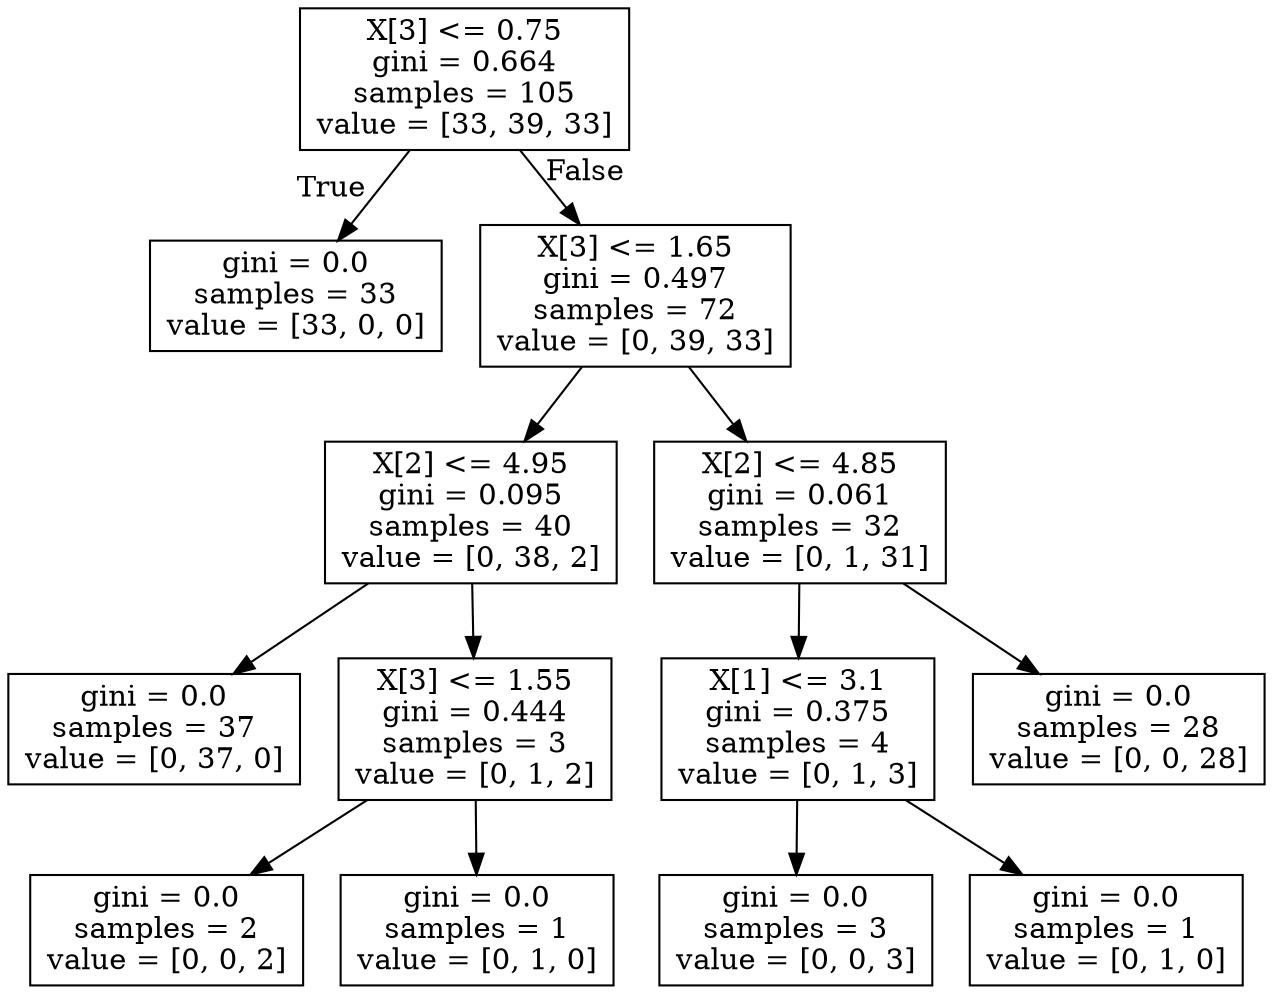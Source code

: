 digraph Tree {
node [shape=box] ;
0 [label="X[3] <= 0.75\ngini = 0.664\nsamples = 105\nvalue = [33, 39, 33]"] ;
1 [label="gini = 0.0\nsamples = 33\nvalue = [33, 0, 0]"] ;
0 -> 1 [labeldistance=2.5, labelangle=45, headlabel="True"] ;
2 [label="X[3] <= 1.65\ngini = 0.497\nsamples = 72\nvalue = [0, 39, 33]"] ;
0 -> 2 [labeldistance=2.5, labelangle=-45, headlabel="False"] ;
3 [label="X[2] <= 4.95\ngini = 0.095\nsamples = 40\nvalue = [0, 38, 2]"] ;
2 -> 3 ;
4 [label="gini = 0.0\nsamples = 37\nvalue = [0, 37, 0]"] ;
3 -> 4 ;
5 [label="X[3] <= 1.55\ngini = 0.444\nsamples = 3\nvalue = [0, 1, 2]"] ;
3 -> 5 ;
6 [label="gini = 0.0\nsamples = 2\nvalue = [0, 0, 2]"] ;
5 -> 6 ;
7 [label="gini = 0.0\nsamples = 1\nvalue = [0, 1, 0]"] ;
5 -> 7 ;
8 [label="X[2] <= 4.85\ngini = 0.061\nsamples = 32\nvalue = [0, 1, 31]"] ;
2 -> 8 ;
9 [label="X[1] <= 3.1\ngini = 0.375\nsamples = 4\nvalue = [0, 1, 3]"] ;
8 -> 9 ;
10 [label="gini = 0.0\nsamples = 3\nvalue = [0, 0, 3]"] ;
9 -> 10 ;
11 [label="gini = 0.0\nsamples = 1\nvalue = [0, 1, 0]"] ;
9 -> 11 ;
12 [label="gini = 0.0\nsamples = 28\nvalue = [0, 0, 28]"] ;
8 -> 12 ;
}